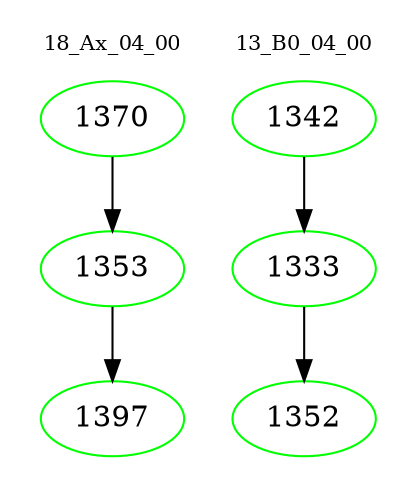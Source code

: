 digraph{
subgraph cluster_0 {
color = white
label = "18_Ax_04_00";
fontsize=10;
T0_1370 [label="1370", color="green"]
T0_1370 -> T0_1353 [color="black"]
T0_1353 [label="1353", color="green"]
T0_1353 -> T0_1397 [color="black"]
T0_1397 [label="1397", color="green"]
}
subgraph cluster_1 {
color = white
label = "13_B0_04_00";
fontsize=10;
T1_1342 [label="1342", color="green"]
T1_1342 -> T1_1333 [color="black"]
T1_1333 [label="1333", color="green"]
T1_1333 -> T1_1352 [color="black"]
T1_1352 [label="1352", color="green"]
}
}
